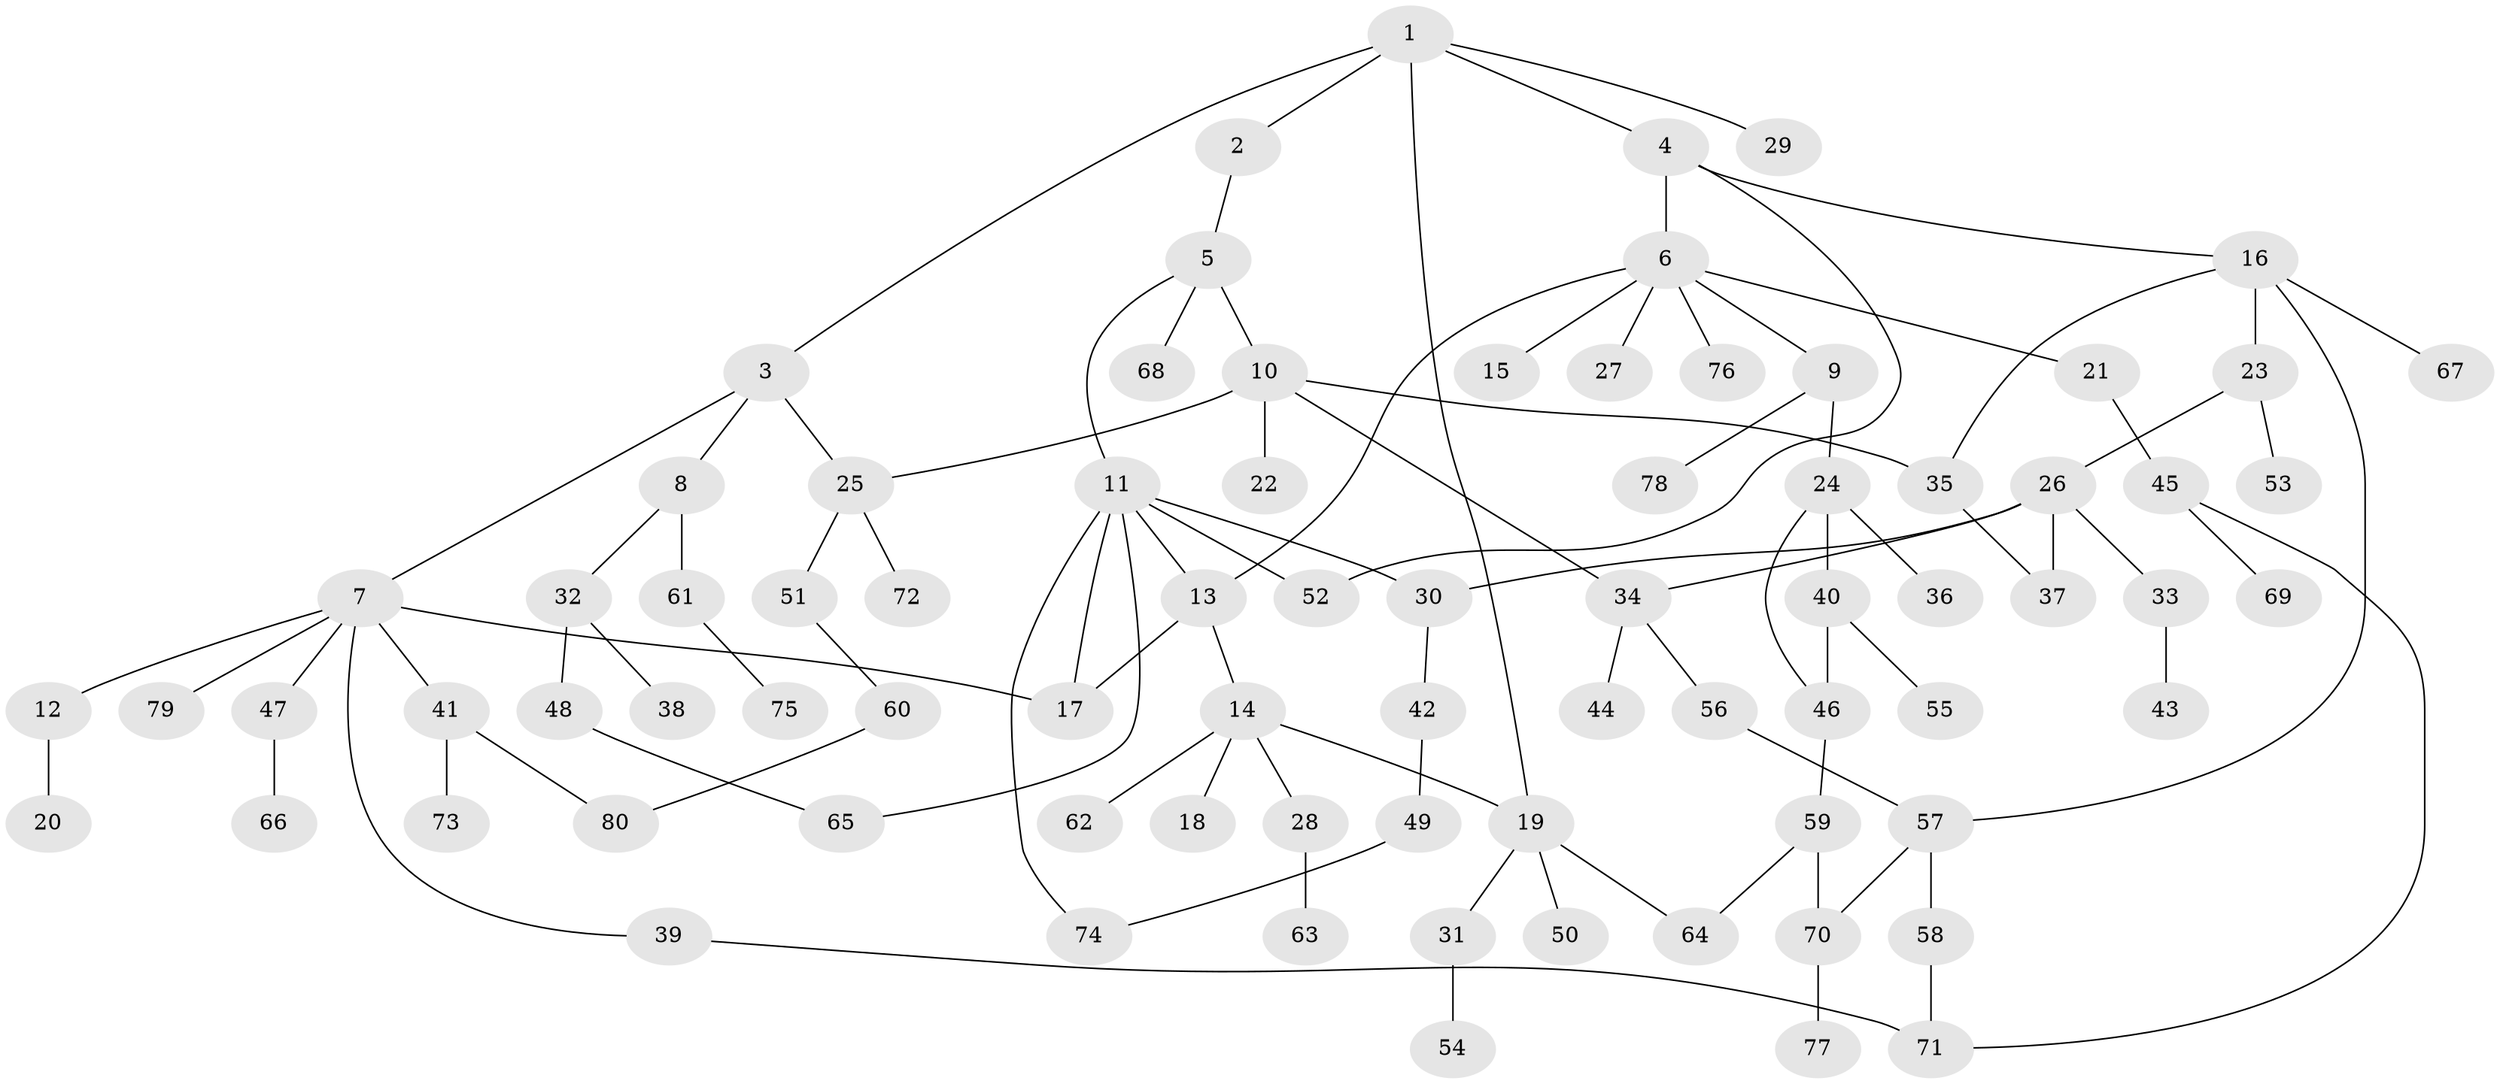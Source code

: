 // coarse degree distribution, {4: 0.175, 5: 0.075, 3: 0.2, 2: 0.325, 6: 0.05, 1: 0.175}
// Generated by graph-tools (version 1.1) at 2025/36/03/04/25 23:36:03]
// undirected, 80 vertices, 98 edges
graph export_dot {
  node [color=gray90,style=filled];
  1;
  2;
  3;
  4;
  5;
  6;
  7;
  8;
  9;
  10;
  11;
  12;
  13;
  14;
  15;
  16;
  17;
  18;
  19;
  20;
  21;
  22;
  23;
  24;
  25;
  26;
  27;
  28;
  29;
  30;
  31;
  32;
  33;
  34;
  35;
  36;
  37;
  38;
  39;
  40;
  41;
  42;
  43;
  44;
  45;
  46;
  47;
  48;
  49;
  50;
  51;
  52;
  53;
  54;
  55;
  56;
  57;
  58;
  59;
  60;
  61;
  62;
  63;
  64;
  65;
  66;
  67;
  68;
  69;
  70;
  71;
  72;
  73;
  74;
  75;
  76;
  77;
  78;
  79;
  80;
  1 -- 2;
  1 -- 3;
  1 -- 4;
  1 -- 19;
  1 -- 29;
  2 -- 5;
  3 -- 7;
  3 -- 8;
  3 -- 25;
  4 -- 6;
  4 -- 16;
  4 -- 52;
  5 -- 10;
  5 -- 11;
  5 -- 68;
  6 -- 9;
  6 -- 15;
  6 -- 21;
  6 -- 27;
  6 -- 76;
  6 -- 13;
  7 -- 12;
  7 -- 17;
  7 -- 39;
  7 -- 41;
  7 -- 47;
  7 -- 79;
  8 -- 32;
  8 -- 61;
  9 -- 24;
  9 -- 78;
  10 -- 22;
  10 -- 25;
  10 -- 34;
  10 -- 35;
  11 -- 13;
  11 -- 74;
  11 -- 30;
  11 -- 65;
  11 -- 52;
  11 -- 17;
  12 -- 20;
  13 -- 14;
  13 -- 17;
  14 -- 18;
  14 -- 28;
  14 -- 62;
  14 -- 19;
  16 -- 23;
  16 -- 57;
  16 -- 67;
  16 -- 35;
  19 -- 31;
  19 -- 50;
  19 -- 64;
  21 -- 45;
  23 -- 26;
  23 -- 53;
  24 -- 36;
  24 -- 40;
  24 -- 46;
  25 -- 51;
  25 -- 72;
  26 -- 30;
  26 -- 33;
  26 -- 37;
  26 -- 34;
  28 -- 63;
  30 -- 42;
  31 -- 54;
  32 -- 38;
  32 -- 48;
  33 -- 43;
  34 -- 44;
  34 -- 56;
  35 -- 37;
  39 -- 71;
  40 -- 55;
  40 -- 46;
  41 -- 73;
  41 -- 80;
  42 -- 49;
  45 -- 69;
  45 -- 71;
  46 -- 59;
  47 -- 66;
  48 -- 65;
  49 -- 74;
  51 -- 60;
  56 -- 57;
  57 -- 58;
  57 -- 70;
  58 -- 71;
  59 -- 70;
  59 -- 64;
  60 -- 80;
  61 -- 75;
  70 -- 77;
}
